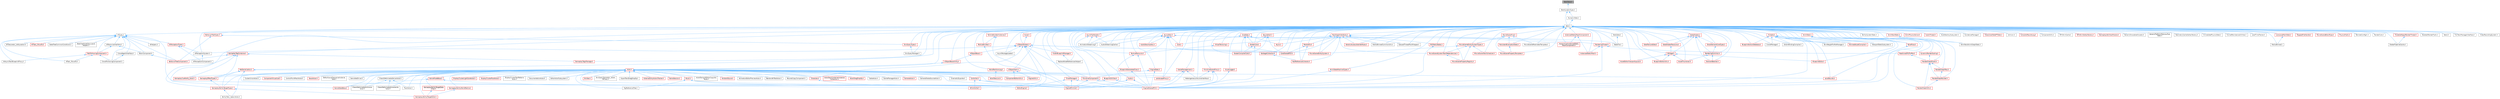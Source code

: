 digraph "StatsTrace.h"
{
 // INTERACTIVE_SVG=YES
 // LATEX_PDF_SIZE
  bgcolor="transparent";
  edge [fontname=Helvetica,fontsize=10,labelfontname=Helvetica,labelfontsize=10];
  node [fontname=Helvetica,fontsize=10,shape=box,height=0.2,width=0.4];
  Node1 [id="Node000001",label="StatsTrace.h",height=0.2,width=0.4,color="gray40", fillcolor="grey60", style="filled", fontcolor="black",tooltip=" "];
  Node1 -> Node2 [id="edge1_Node000001_Node000002",dir="back",color="steelblue1",style="solid",tooltip=" "];
  Node2 [id="Node000002",label="StatsSystemTypes.h",height=0.2,width=0.4,color="grey40", fillcolor="white", style="filled",URL="$d1/d5a/StatsSystemTypes_8h.html",tooltip=" "];
  Node2 -> Node3 [id="edge2_Node000002_Node000003",dir="back",color="steelblue1",style="solid",tooltip=" "];
  Node3 [id="Node000003",label="DynamicStats.h",height=0.2,width=0.4,color="grey40", fillcolor="white", style="filled",URL="$dc/d24/DynamicStats_8h.html",tooltip=" "];
  Node3 -> Node4 [id="edge3_Node000003_Node000004",dir="back",color="steelblue1",style="solid",tooltip=" "];
  Node4 [id="Node000004",label="Stats.h",height=0.2,width=0.4,color="grey40", fillcolor="white", style="filled",URL="$dc/d09/Stats_8h.html",tooltip=" "];
  Node4 -> Node5 [id="edge4_Node000004_Node000005",dir="back",color="steelblue1",style="solid",tooltip=" "];
  Node5 [id="Node000005",label="AIPerceptionSystem.h",height=0.2,width=0.4,color="grey40", fillcolor="white", style="filled",URL="$d0/d08/AIPerceptionSystem_8h.html",tooltip=" "];
  Node5 -> Node6 [id="edge5_Node000005_Node000006",dir="back",color="steelblue1",style="solid",tooltip=" "];
  Node6 [id="Node000006",label="AIPerceptionComponent.h",height=0.2,width=0.4,color="grey40", fillcolor="white", style="filled",URL="$d6/d0a/AIPerceptionComponent_8h.html",tooltip=" "];
  Node4 -> Node7 [id="edge6_Node000004_Node000007",dir="back",color="steelblue1",style="solid",tooltip=" "];
  Node7 [id="Node000007",label="AITypes.h",height=0.2,width=0.4,color="grey40", fillcolor="white", style="filled",URL="$dd/d64/AITypes_8h.html",tooltip=" "];
  Node7 -> Node8 [id="edge7_Node000007_Node000008",dir="back",color="steelblue1",style="solid",tooltip=" "];
  Node8 [id="Node000008",label="AIAsyncTaskBlueprintProxy.h",height=0.2,width=0.4,color="grey40", fillcolor="white", style="filled",URL="$db/d07/AIAsyncTaskBlueprintProxy_8h.html",tooltip=" "];
  Node7 -> Node9 [id="edge8_Node000007_Node000009",dir="back",color="steelblue1",style="solid",tooltip=" "];
  Node9 [id="Node000009",label="AIController.h",height=0.2,width=0.4,color="red", fillcolor="#FFF0F0", style="filled",URL="$d7/dd8/AIController_8h.html",tooltip=" "];
  Node7 -> Node12 [id="edge9_Node000007_Node000012",dir="back",color="steelblue1",style="solid",tooltip=" "];
  Node12 [id="Node000012",label="AIHelpers.h",height=0.2,width=0.4,color="grey40", fillcolor="white", style="filled",URL="$d1/d0d/AIHelpers_8h.html",tooltip=" "];
  Node7 -> Node13 [id="edge10_Node000007_Node000013",dir="back",color="steelblue1",style="solid",tooltip=" "];
  Node13 [id="Node000013",label="AIPerceptionTypes.h",height=0.2,width=0.4,color="red", fillcolor="#FFF0F0", style="filled",URL="$de/d00/AIPerceptionTypes_8h.html",tooltip=" "];
  Node13 -> Node6 [id="edge11_Node000013_Node000006",dir="back",color="steelblue1",style="solid",tooltip=" "];
  Node13 -> Node5 [id="edge12_Node000013_Node000005",dir="back",color="steelblue1",style="solid",tooltip=" "];
  Node7 -> Node36 [id="edge13_Node000007_Node000036",dir="back",color="steelblue1",style="solid",tooltip=" "];
  Node36 [id="Node000036",label="AIResourceInterface.h",height=0.2,width=0.4,color="grey40", fillcolor="white", style="filled",URL="$dd/d0d/AIResourceInterface_8h.html",tooltip=" "];
  Node36 -> Node37 [id="edge14_Node000036_Node000037",dir="back",color="steelblue1",style="solid",tooltip=" "];
  Node37 [id="Node000037",label="BrainComponent.h",height=0.2,width=0.4,color="grey40", fillcolor="white", style="filled",URL="$d6/dc0/BrainComponent_8h.html",tooltip=" "];
  Node37 -> Node38 [id="edge15_Node000037_Node000038",dir="back",color="steelblue1",style="solid",tooltip=" "];
  Node38 [id="Node000038",label="BehaviorTreeComponent.h",height=0.2,width=0.4,color="red", fillcolor="#FFF0F0", style="filled",URL="$dc/d7b/BehaviorTreeComponent_8h.html",tooltip=" "];
  Node36 -> Node90 [id="edge16_Node000036_Node000090",dir="back",color="steelblue1",style="solid",tooltip=" "];
  Node90 [id="Node000090",label="PathFollowingComponent.h",height=0.2,width=0.4,color="red", fillcolor="#FFF0F0", style="filled",URL="$d5/d0b/PathFollowingComponent_8h.html",tooltip=" "];
  Node90 -> Node8 [id="edge17_Node000090_Node000008",dir="back",color="steelblue1",style="solid",tooltip=" "];
  Node90 -> Node91 [id="edge18_Node000090_Node000091",dir="back",color="steelblue1",style="solid",tooltip=" "];
  Node91 [id="Node000091",label="AITask_MoveTo.h",height=0.2,width=0.4,color="grey40", fillcolor="white", style="filled",URL="$d4/dc4/AITask__MoveTo_8h.html",tooltip=" "];
  Node90 -> Node92 [id="edge19_Node000090_Node000092",dir="back",color="steelblue1",style="solid",tooltip=" "];
  Node92 [id="Node000092",label="CrowdFollowingComponent.h",height=0.2,width=0.4,color="grey40", fillcolor="white", style="filled",URL="$db/d23/CrowdFollowingComponent_8h.html",tooltip=" "];
  Node7 -> Node91 [id="edge20_Node000007_Node000091",dir="back",color="steelblue1",style="solid",tooltip=" "];
  Node7 -> Node45 [id="edge21_Node000007_Node000045",dir="back",color="steelblue1",style="solid",tooltip=" "];
  Node45 [id="Node000045",label="BTDecorator_IsAtLocation.h",height=0.2,width=0.4,color="grey40", fillcolor="white", style="filled",URL="$dd/d6b/BTDecorator__IsAtLocation_8h.html",tooltip=" "];
  Node7 -> Node75 [id="edge22_Node000007_Node000075",dir="back",color="steelblue1",style="solid",tooltip=" "];
  Node75 [id="Node000075",label="BTTask_MoveTo.h",height=0.2,width=0.4,color="red", fillcolor="#FFF0F0", style="filled",URL="$d7/d8b/BTTask__MoveTo_8h.html",tooltip=" "];
  Node7 -> Node38 [id="edge23_Node000007_Node000038",dir="back",color="steelblue1",style="solid",tooltip=" "];
  Node7 -> Node37 [id="edge24_Node000007_Node000037",dir="back",color="steelblue1",style="solid",tooltip=" "];
  Node7 -> Node94 [id="edge25_Node000007_Node000094",dir="back",color="steelblue1",style="solid",tooltip=" "];
  Node94 [id="Node000094",label="CrowdAgentInterface.h",height=0.2,width=0.4,color="grey40", fillcolor="white", style="filled",URL="$df/dfa/CrowdAgentInterface_8h.html",tooltip=" "];
  Node94 -> Node92 [id="edge26_Node000094_Node000092",dir="back",color="steelblue1",style="solid",tooltip=" "];
  Node7 -> Node92 [id="edge27_Node000007_Node000092",dir="back",color="steelblue1",style="solid",tooltip=" "];
  Node7 -> Node90 [id="edge28_Node000007_Node000090",dir="back",color="steelblue1",style="solid",tooltip=" "];
  Node7 -> Node95 [id="edge29_Node000007_Node000095",dir="back",color="steelblue1",style="solid",tooltip=" "];
  Node95 [id="Node000095",label="StateTreeCommonConditions.h",height=0.2,width=0.4,color="grey40", fillcolor="white", style="filled",URL="$d8/dec/StateTreeCommonConditions_8h.html",tooltip=" "];
  Node7 -> Node96 [id="edge30_Node000007_Node000096",dir="back",color="steelblue1",style="solid",tooltip=" "];
  Node96 [id="Node000096",label="StateTreeNodeDescription\lHelpers.h",height=0.2,width=0.4,color="grey40", fillcolor="white", style="filled",URL="$d9/d1a/StateTreeNodeDescriptionHelpers_8h.html",tooltip=" "];
  Node4 -> Node97 [id="edge31_Node000004_Node000097",dir="back",color="steelblue1",style="solid",tooltip=" "];
  Node97 [id="Node000097",label="AbilitySystemStats.h",height=0.2,width=0.4,color="grey40", fillcolor="white", style="filled",URL="$d2/d42/AbilitySystemStats_8h.html",tooltip=" "];
  Node4 -> Node98 [id="edge32_Node000004_Node000098",dir="back",color="steelblue1",style="solid",tooltip=" "];
  Node98 [id="Node000098",label="Actor.h",height=0.2,width=0.4,color="red", fillcolor="#FFF0F0", style="filled",URL="$d0/d43/Actor_8h.html",tooltip=" "];
  Node98 -> Node99 [id="edge33_Node000098_Node000099",dir="back",color="steelblue1",style="solid",tooltip=" "];
  Node99 [id="Node000099",label="AbilityTask_SpawnActor.h",height=0.2,width=0.4,color="grey40", fillcolor="white", style="filled",URL="$dc/d97/AbilityTask__SpawnActor_8h.html",tooltip=" "];
  Node98 -> Node100 [id="edge34_Node000098_Node000100",dir="back",color="steelblue1",style="solid",tooltip=" "];
  Node100 [id="Node000100",label="ActorDescContainerInstance\lCollection.h",height=0.2,width=0.4,color="red", fillcolor="#FFF0F0", style="filled",URL="$df/d80/ActorDescContainerInstanceCollection_8h.html",tooltip=" "];
  Node98 -> Node121 [id="edge35_Node000098_Node000121",dir="back",color="steelblue1",style="solid",tooltip=" "];
  Node121 [id="Node000121",label="ActorDescList.h",height=0.2,width=0.4,color="red", fillcolor="#FFF0F0", style="filled",URL="$d7/da2/ActorDescList_8h.html",tooltip=" "];
  Node98 -> Node131 [id="edge36_Node000098_Node000131",dir="back",color="steelblue1",style="solid",tooltip=" "];
  Node131 [id="Node000131",label="ActorDragDropOp.h",height=0.2,width=0.4,color="red", fillcolor="#FFF0F0", style="filled",URL="$dd/d1a/ActorDragDropOp_8h.html",tooltip=" "];
  Node98 -> Node133 [id="edge37_Node000098_Node000133",dir="back",color="steelblue1",style="solid",tooltip=" "];
  Node133 [id="Node000133",label="ActorElementEditorCopyAnd\lPaste.h",height=0.2,width=0.4,color="grey40", fillcolor="white", style="filled",URL="$d8/dc2/ActorElementEditorCopyAndPaste_8h.html",tooltip=" "];
  Node98 -> Node134 [id="edge38_Node000098_Node000134",dir="back",color="steelblue1",style="solid",tooltip=" "];
  Node134 [id="Node000134",label="AmbientSound.h",height=0.2,width=0.4,color="red", fillcolor="#FFF0F0", style="filled",URL="$dd/d28/AmbientSound_8h.html",tooltip=" "];
  Node98 -> Node136 [id="edge39_Node000098_Node000136",dir="back",color="steelblue1",style="solid",tooltip=" "];
  Node136 [id="Node000136",label="AnimationEditorPreviewActor.h",height=0.2,width=0.4,color="grey40", fillcolor="white", style="filled",URL="$dc/d52/AnimationEditorPreviewActor_8h.html",tooltip=" "];
  Node98 -> Node137 [id="edge40_Node000098_Node000137",dir="back",color="steelblue1",style="solid",tooltip=" "];
  Node137 [id="Node000137",label="BandwidthTestActor.h",height=0.2,width=0.4,color="grey40", fillcolor="white", style="filled",URL="$d9/ddf/BandwidthTestActor_8h.html",tooltip=" "];
  Node98 -> Node138 [id="edge41_Node000098_Node000138",dir="back",color="steelblue1",style="solid",tooltip=" "];
  Node138 [id="Node000138",label="BoundsCopyComponent.h",height=0.2,width=0.4,color="grey40", fillcolor="white", style="filled",URL="$d2/d10/BoundsCopyComponent_8h.html",tooltip=" "];
  Node98 -> Node139 [id="edge42_Node000098_Node000139",dir="back",color="steelblue1",style="solid",tooltip=" "];
  Node139 [id="Node000139",label="Brush.h",height=0.2,width=0.4,color="red", fillcolor="#FFF0F0", style="filled",URL="$dc/d90/Brush_8h.html",tooltip=" "];
  Node139 -> Node141 [id="edge43_Node000139_Node000141",dir="back",color="steelblue1",style="solid",tooltip=" "];
  Node141 [id="Node000141",label="DlgReferenceTree.h",height=0.2,width=0.4,color="grey40", fillcolor="white", style="filled",URL="$db/dd3/DlgReferenceTree_8h.html",tooltip=" "];
  Node139 -> Node142 [id="edge44_Node000139_Node000142",dir="back",color="steelblue1",style="solid",tooltip=" "];
  Node142 [id="Node000142",label="EditorEngine.h",height=0.2,width=0.4,color="red", fillcolor="#FFF0F0", style="filled",URL="$da/d0c/EditorEngine_8h.html",tooltip=" "];
  Node139 -> Node363 [id="edge45_Node000139_Node000363",dir="back",color="steelblue1",style="solid",tooltip=" "];
  Node363 [id="Node000363",label="EngineSharedPCH.h",height=0.2,width=0.4,color="red", fillcolor="#FFF0F0", style="filled",URL="$dc/dbb/EngineSharedPCH_8h.html",tooltip=" "];
  Node98 -> Node448 [id="edge46_Node000098_Node000448",dir="back",color="steelblue1",style="solid",tooltip=" "];
  Node448 [id="Node000448",label="CableActor.h",height=0.2,width=0.4,color="grey40", fillcolor="white", style="filled",URL="$dd/d5e/CableActor_8h.html",tooltip=" "];
  Node98 -> Node449 [id="edge47_Node000098_Node000449",dir="back",color="steelblue1",style="solid",tooltip=" "];
  Node449 [id="Node000449",label="CacheManagerActor.h",height=0.2,width=0.4,color="grey40", fillcolor="white", style="filled",URL="$d6/d22/CacheManagerActor_8h.html",tooltip=" "];
  Node98 -> Node450 [id="edge48_Node000098_Node000450",dir="back",color="steelblue1",style="solid",tooltip=" "];
  Node450 [id="Node000450",label="CameraActor.h",height=0.2,width=0.4,color="red", fillcolor="#FFF0F0", style="filled",URL="$d4/df4/CameraActor_8h.html",tooltip=" "];
  Node98 -> Node451 [id="edge49_Node000098_Node000451",dir="back",color="steelblue1",style="solid",tooltip=" "];
  Node451 [id="Node000451",label="CameraShakeSourceActor.h",height=0.2,width=0.4,color="grey40", fillcolor="white", style="filled",URL="$d5/d92/CameraShakeSourceActor_8h.html",tooltip=" "];
  Node98 -> Node452 [id="edge50_Node000098_Node000452",dir="back",color="steelblue1",style="solid",tooltip=" "];
  Node452 [id="Node000452",label="ChaosDeformableCollisions\lActor.h",height=0.2,width=0.4,color="grey40", fillcolor="white", style="filled",URL="$d2/dce/ChaosDeformableCollisionsActor_8h.html",tooltip=" "];
  Node98 -> Node453 [id="edge51_Node000098_Node000453",dir="back",color="steelblue1",style="solid",tooltip=" "];
  Node453 [id="Node000453",label="ChaosDeformableConstraints\lActor.h",height=0.2,width=0.4,color="grey40", fillcolor="white", style="filled",URL="$d0/dd2/ChaosDeformableConstraintsActor_8h.html",tooltip=" "];
  Node98 -> Node454 [id="edge52_Node000098_Node000454",dir="back",color="steelblue1",style="solid",tooltip=" "];
  Node454 [id="Node000454",label="ChaosDeformableSolverActor.h",height=0.2,width=0.4,color="grey40", fillcolor="white", style="filled",URL="$d2/de9/ChaosDeformableSolverActor_8h.html",tooltip=" "];
  Node454 -> Node452 [id="edge53_Node000454_Node000452",dir="back",color="steelblue1",style="solid",tooltip=" "];
  Node454 -> Node453 [id="edge54_Node000454_Node000453",dir="back",color="steelblue1",style="solid",tooltip=" "];
  Node454 -> Node455 [id="edge55_Node000454_Node000455",dir="back",color="steelblue1",style="solid",tooltip=" "];
  Node455 [id="Node000455",label="FleshActor.h",height=0.2,width=0.4,color="grey40", fillcolor="white", style="filled",URL="$d1/d7e/FleshActor_8h.html",tooltip=" "];
  Node98 -> Node456 [id="edge56_Node000098_Node000456",dir="back",color="steelblue1",style="solid",tooltip=" "];
  Node456 [id="Node000456",label="Character.h",height=0.2,width=0.4,color="red", fillcolor="#FFF0F0", style="filled",URL="$db/dc7/Character_8h.html",tooltip=" "];
  Node456 -> Node459 [id="edge57_Node000456_Node000459",dir="back",color="steelblue1",style="solid",tooltip=" "];
  Node459 [id="Node000459",label="EngineMinimal.h",height=0.2,width=0.4,color="red", fillcolor="#FFF0F0", style="filled",URL="$d0/d2c/EngineMinimal_8h.html",tooltip=" "];
  Node98 -> Node460 [id="edge58_Node000098_Node000460",dir="back",color="steelblue1",style="solid",tooltip=" "];
  Node460 [id="Node000460",label="CinematicExporter.h",height=0.2,width=0.4,color="grey40", fillcolor="white", style="filled",URL="$d8/d3d/CinematicExporter_8h.html",tooltip=" "];
  Node98 -> Node461 [id="edge59_Node000098_Node000461",dir="back",color="steelblue1",style="solid",tooltip=" "];
  Node461 [id="Node000461",label="ClusterUnionActor.h",height=0.2,width=0.4,color="grey40", fillcolor="white", style="filled",URL="$d5/d54/ClusterUnionActor_8h.html",tooltip=" "];
  Node98 -> Node462 [id="edge60_Node000098_Node000462",dir="back",color="steelblue1",style="solid",tooltip=" "];
  Node462 [id="Node000462",label="ComponentEditorUtils.h",height=0.2,width=0.4,color="red", fillcolor="#FFF0F0", style="filled",URL="$d0/d4b/ComponentEditorUtils_8h.html",tooltip=" "];
  Node98 -> Node464 [id="edge61_Node000098_Node000464",dir="back",color="steelblue1",style="solid",tooltip=" "];
  Node464 [id="Node000464",label="ComponentVisualizer.h",height=0.2,width=0.4,color="red", fillcolor="#FFF0F0", style="filled",URL="$d3/d9b/ComponentVisualizer_8h.html",tooltip=" "];
  Node98 -> Node466 [id="edge62_Node000098_Node000466",dir="back",color="steelblue1",style="solid",tooltip=" "];
  Node466 [id="Node000466",label="ControlPointMeshActor.h",height=0.2,width=0.4,color="grey40", fillcolor="white", style="filled",URL="$d8/db7/ControlPointMeshActor_8h.html",tooltip=" "];
  Node98 -> Node467 [id="edge63_Node000098_Node000467",dir="back",color="steelblue1",style="solid",tooltip=" "];
  Node467 [id="Node000467",label="Controller.h",height=0.2,width=0.4,color="red", fillcolor="#FFF0F0", style="filled",URL="$de/d4a/Controller_8h.html",tooltip=" "];
  Node467 -> Node9 [id="edge64_Node000467_Node000009",dir="back",color="steelblue1",style="solid",tooltip=" "];
  Node467 -> Node459 [id="edge65_Node000467_Node000459",dir="back",color="steelblue1",style="solid",tooltip=" "];
  Node467 -> Node363 [id="edge66_Node000467_Node000363",dir="back",color="steelblue1",style="solid",tooltip=" "];
  Node98 -> Node860 [id="edge67_Node000098_Node000860",dir="back",color="steelblue1",style="solid",tooltip=" "];
  Node860 [id="Node000860",label="DecalActor.h",height=0.2,width=0.4,color="red", fillcolor="#FFF0F0", style="filled",URL="$d2/d2d/DecalActor_8h.html",tooltip=" "];
  Node98 -> Node861 [id="edge68_Node000098_Node000861",dir="back",color="steelblue1",style="solid",tooltip=" "];
  Node861 [id="Node000861",label="DefaultLevelSequenceInstance\lData.h",height=0.2,width=0.4,color="grey40", fillcolor="white", style="filled",URL="$d0/d8b/DefaultLevelSequenceInstanceData_8h.html",tooltip=" "];
  Node98 -> Node852 [id="edge69_Node000098_Node000852",dir="back",color="steelblue1",style="solid",tooltip=" "];
  Node852 [id="Node000852",label="DemoNetDriver.h",height=0.2,width=0.4,color="grey40", fillcolor="white", style="filled",URL="$df/df9/DemoNetDriver_8h.html",tooltip=" "];
  Node98 -> Node862 [id="edge70_Node000098_Node000862",dir="back",color="steelblue1",style="solid",tooltip=" "];
  Node862 [id="Node000862",label="DisplayClusterLightCardActor.h",height=0.2,width=0.4,color="red", fillcolor="#FFF0F0", style="filled",URL="$d5/dc7/DisplayClusterLightCardActor_8h.html",tooltip=" "];
  Node98 -> Node243 [id="edge71_Node000098_Node000243",dir="back",color="steelblue1",style="solid",tooltip=" "];
  Node243 [id="Node000243",label="DisplayClusterRootActor.h",height=0.2,width=0.4,color="red", fillcolor="#FFF0F0", style="filled",URL="$d0/d41/DisplayClusterRootActor_8h.html",tooltip=" "];
  Node98 -> Node864 [id="edge72_Node000098_Node000864",dir="back",color="steelblue1",style="solid",tooltip=" "];
  Node864 [id="Node000864",label="DisplayClusterTestPatterns\lActor.h",height=0.2,width=0.4,color="grey40", fillcolor="white", style="filled",URL="$d0/dac/DisplayClusterTestPatternsActor_8h.html",tooltip=" "];
  Node98 -> Node141 [id="edge73_Node000098_Node000141",dir="back",color="steelblue1",style="solid",tooltip=" "];
  Node98 -> Node865 [id="edge74_Node000098_Node000865",dir="back",color="steelblue1",style="solid",tooltip=" "];
  Node865 [id="Node000865",label="DocumentationActor.h",height=0.2,width=0.4,color="grey40", fillcolor="white", style="filled",URL="$d0/dc6/DocumentationActor_8h.html",tooltip=" "];
  Node98 -> Node866 [id="edge75_Node000098_Node000866",dir="back",color="steelblue1",style="solid",tooltip=" "];
  Node866 [id="Node000866",label="EditorActorSubsystem.h",height=0.2,width=0.4,color="grey40", fillcolor="white", style="filled",URL="$d8/db1/EditorActorSubsystem_8h.html",tooltip=" "];
  Node98 -> Node142 [id="edge76_Node000098_Node000142",dir="back",color="steelblue1",style="solid",tooltip=" "];
  Node98 -> Node867 [id="edge77_Node000098_Node000867",dir="back",color="steelblue1",style="solid",tooltip=" "];
  Node867 [id="Node000867",label="Emitter.h",height=0.2,width=0.4,color="red", fillcolor="#FFF0F0", style="filled",URL="$da/d24/Emitter_8h.html",tooltip=" "];
  Node98 -> Node459 [id="edge78_Node000098_Node000459",dir="back",color="steelblue1",style="solid",tooltip=" "];
  Node98 -> Node363 [id="edge79_Node000098_Node000363",dir="back",color="steelblue1",style="solid",tooltip=" "];
  Node98 -> Node379 [id="edge80_Node000098_Node000379",dir="back",color="steelblue1",style="solid",tooltip=" "];
  Node379 [id="Node000379",label="EngineUtils.h",height=0.2,width=0.4,color="red", fillcolor="#FFF0F0", style="filled",URL="$d4/d61/EngineUtils_8h.html",tooltip=" "];
  Node98 -> Node869 [id="edge81_Node000098_Node000869",dir="back",color="steelblue1",style="solid",tooltip=" "];
  Node869 [id="Node000869",label="EnvQueryGenerator_Actors\lOfClass.h",height=0.2,width=0.4,color="grey40", fillcolor="white", style="filled",URL="$d7/d2e/EnvQueryGenerator__ActorsOfClass_8h.html",tooltip=" "];
  Node98 -> Node279 [id="edge82_Node000098_Node000279",dir="back",color="steelblue1",style="solid",tooltip=" "];
  Node279 [id="Node000279",label="ExportTextDragDropOp.h",height=0.2,width=0.4,color="grey40", fillcolor="white", style="filled",URL="$de/d5c/ExportTextDragDropOp_8h.html",tooltip=" "];
  Node98 -> Node280 [id="edge83_Node000098_Node000280",dir="back",color="steelblue1",style="solid",tooltip=" "];
  Node280 [id="Node000280",label="ExternalDirtyActorsTracker.h",height=0.2,width=0.4,color="red", fillcolor="#FFF0F0", style="filled",URL="$db/d89/ExternalDirtyActorsTracker_8h.html",tooltip=" "];
  Node98 -> Node455 [id="edge84_Node000098_Node000455",dir="back",color="steelblue1",style="solid",tooltip=" "];
  Node98 -> Node853 [id="edge85_Node000098_Node000853",dir="back",color="steelblue1",style="solid",tooltip=" "];
  Node853 [id="Node000853",label="GameModeBase.h",height=0.2,width=0.4,color="red", fillcolor="#FFF0F0", style="filled",URL="$d2/d5b/GameModeBase_8h.html",tooltip=" "];
  Node853 -> Node459 [id="edge86_Node000853_Node000459",dir="back",color="steelblue1",style="solid",tooltip=" "];
  Node853 -> Node856 [id="edge87_Node000853_Node000856",dir="back",color="steelblue1",style="solid",tooltip=" "];
  Node856 [id="Node000856",label="GameStateBase.h",height=0.2,width=0.4,color="red", fillcolor="#FFF0F0", style="filled",URL="$dd/db9/GameStateBase_8h.html",tooltip=" "];
  Node98 -> Node870 [id="edge88_Node000098_Node000870",dir="back",color="steelblue1",style="solid",tooltip=" "];
  Node870 [id="Node000870",label="GameSession.h",height=0.2,width=0.4,color="red", fillcolor="#FFF0F0", style="filled",URL="$d1/d7f/GameSession_8h.html",tooltip=" "];
  Node98 -> Node856 [id="edge89_Node000098_Node000856",dir="back",color="steelblue1",style="solid",tooltip=" "];
  Node98 -> Node871 [id="edge90_Node000098_Node000871",dir="back",color="steelblue1",style="solid",tooltip=" "];
  Node871 [id="Node000871",label="GameplayAbilityTargetActor.h",height=0.2,width=0.4,color="red", fillcolor="#FFF0F0", style="filled",URL="$d7/d35/GameplayAbilityTargetActor_8h.html",tooltip=" "];
  Node98 -> Node879 [id="edge91_Node000098_Node000879",dir="back",color="steelblue1",style="solid",tooltip=" "];
  Node879 [id="Node000879",label="GameplayAbilityTargetData\lFilter.h",height=0.2,width=0.4,color="red", fillcolor="#FFF0F0", style="filled",URL="$d5/d2f/GameplayAbilityTargetDataFilter_8h.html",tooltip=" "];
  Node879 -> Node871 [id="edge92_Node000879_Node000871",dir="back",color="steelblue1",style="solid",tooltip=" "];
  Node98 -> Node885 [id="edge93_Node000098_Node000885",dir="back",color="steelblue1",style="solid",tooltip=" "];
  Node885 [id="Node000885",label="GameplayAbilityTargetTypes.h",height=0.2,width=0.4,color="red", fillcolor="#FFF0F0", style="filled",URL="$d8/dd1/GameplayAbilityTargetTypes_8h.html",tooltip=" "];
  Node885 -> Node99 [id="edge94_Node000885_Node000099",dir="back",color="steelblue1",style="solid",tooltip=" "];
  Node885 -> Node871 [id="edge95_Node000885_Node000871",dir="back",color="steelblue1",style="solid",tooltip=" "];
  Node98 -> Node933 [id="edge96_Node000098_Node000933",dir="back",color="steelblue1",style="solid",tooltip=" "];
  Node933 [id="Node000933",label="GameplayAbilityWorldReticle.h",height=0.2,width=0.4,color="red", fillcolor="#FFF0F0", style="filled",URL="$db/dd7/GameplayAbilityWorldReticle_8h.html",tooltip=" "];
  Node933 -> Node871 [id="edge97_Node000933_Node000871",dir="back",color="steelblue1",style="solid",tooltip=" "];
  Node98 -> Node935 [id="edge98_Node000098_Node000935",dir="back",color="steelblue1",style="solid",tooltip=" "];
  Node935 [id="Node000935",label="GameplayCueNotify_Actor.h",height=0.2,width=0.4,color="red", fillcolor="#FFF0F0", style="filled",URL="$df/d91/GameplayCueNotify__Actor_8h.html",tooltip=" "];
  Node98 -> Node938 [id="edge99_Node000098_Node000938",dir="back",color="steelblue1",style="solid",tooltip=" "];
  Node938 [id="Node000938",label="GameplayEffectTypes.h",height=0.2,width=0.4,color="red", fillcolor="#FFF0F0", style="filled",URL="$d7/d59/GameplayEffectTypes_8h.html",tooltip=" "];
  Node938 -> Node885 [id="edge100_Node000938_Node000885",dir="back",color="steelblue1",style="solid",tooltip=" "];
  Node98 -> Node1045 [id="edge101_Node000098_Node001045",dir="back",color="steelblue1",style="solid",tooltip=" "];
  Node1045 [id="Node001045",label="HeterogeneousVolumeInterface.h",height=0.2,width=0.4,color="grey40", fillcolor="white", style="filled",URL="$d3/de3/HeterogeneousVolumeInterface_8h.html",tooltip=" "];
  Node98 -> Node535 [id="edge102_Node000098_Node000535",dir="back",color="steelblue1",style="solid",tooltip=" "];
  Node535 [id="Node000535",label="LandscapeProxy.h",height=0.2,width=0.4,color="red", fillcolor="#FFF0F0", style="filled",URL="$db/dae/LandscapeProxy_8h.html",tooltip=" "];
  Node98 -> Node1081 [id="edge103_Node000098_Node001081",dir="back",color="steelblue1",style="solid",tooltip=" "];
  Node1081 [id="Node001081",label="LevelBounds.h",height=0.2,width=0.4,color="red", fillcolor="#FFF0F0", style="filled",URL="$d8/d37/LevelBounds_8h.html",tooltip=" "];
  Node98 -> Node546 [id="edge104_Node000098_Node000546",dir="back",color="steelblue1",style="solid",tooltip=" "];
  Node546 [id="Node000546",label="PrimitiveComponent.h",height=0.2,width=0.4,color="red", fillcolor="#FFF0F0", style="filled",URL="$df/d9f/PrimitiveComponent_8h.html",tooltip=" "];
  Node546 -> Node459 [id="edge105_Node000546_Node000459",dir="back",color="steelblue1",style="solid",tooltip=" "];
  Node546 -> Node363 [id="edge106_Node000546_Node000363",dir="back",color="steelblue1",style="solid",tooltip=" "];
  Node4 -> Node1682 [id="edge107_Node000004_Node001682",dir="back",color="steelblue1",style="solid",tooltip=" "];
  Node1682 [id="Node001682",label="AnimNextAnimGraphStats.h",height=0.2,width=0.4,color="grey40", fillcolor="white", style="filled",URL="$d0/d72/AnimNextAnimGraphStats_8h.html",tooltip=" "];
  Node4 -> Node1683 [id="edge108_Node000004_Node001683",dir="back",color="steelblue1",style="solid",tooltip=" "];
  Node1683 [id="Node001683",label="AnimNextStats.h",height=0.2,width=0.4,color="red", fillcolor="#FFF0F0", style="filled",URL="$d6/de8/AnimNextStats_8h.html",tooltip=" "];
  Node1683 -> Node1682 [id="edge109_Node001683_Node001682",dir="back",color="steelblue1",style="solid",tooltip=" "];
  Node4 -> Node1688 [id="edge110_Node000004_Node001688",dir="back",color="steelblue1",style="solid",tooltip=" "];
  Node1688 [id="Node001688",label="AnimPhysicsSolver.h",height=0.2,width=0.4,color="red", fillcolor="#FFF0F0", style="filled",URL="$d3/d8b/AnimPhysicsSolver_8h.html",tooltip=" "];
  Node4 -> Node1505 [id="edge111_Node000004_Node001505",dir="back",color="steelblue1",style="solid",tooltip=" "];
  Node1505 [id="Node001505",label="AnimStateMachineTypes.h",height=0.2,width=0.4,color="red", fillcolor="#FFF0F0", style="filled",URL="$d2/dc8/AnimStateMachineTypes_8h.html",tooltip=" "];
  Node1505 -> Node363 [id="edge112_Node001505_Node000363",dir="back",color="steelblue1",style="solid",tooltip=" "];
  Node4 -> Node1689 [id="edge113_Node000004_Node001689",dir="back",color="steelblue1",style="solid",tooltip=" "];
  Node1689 [id="Node001689",label="AnimStats.h",height=0.2,width=0.4,color="red", fillcolor="#FFF0F0", style="filled",URL="$d4/d2b/AnimStats_8h.html",tooltip=" "];
  Node1689 -> Node1693 [id="edge114_Node001689_Node001693",dir="back",color="steelblue1",style="solid",tooltip=" "];
  Node1693 [id="Node001693",label="BonePose.h",height=0.2,width=0.4,color="red", fillcolor="#FFF0F0", style="filled",URL="$dd/d83/BonePose_8h.html",tooltip=" "];
  Node1693 -> Node363 [id="edge115_Node001693_Node000363",dir="back",color="steelblue1",style="solid",tooltip=" "];
  Node1689 -> Node363 [id="edge116_Node001689_Node000363",dir="back",color="steelblue1",style="solid",tooltip=" "];
  Node4 -> Node1713 [id="edge117_Node000004_Node001713",dir="back",color="steelblue1",style="solid",tooltip=" "];
  Node1713 [id="Node001713",label="AnimationStreaming.h",height=0.2,width=0.4,color="grey40", fillcolor="white", style="filled",URL="$d5/d44/AnimationStreaming_8h.html",tooltip=" "];
  Node4 -> Node268 [id="edge118_Node000004_Node000268",dir="back",color="steelblue1",style="solid",tooltip=" "];
  Node268 [id="Node000268",label="AssetEditorViewportLayout.h",height=0.2,width=0.4,color="red", fillcolor="#FFF0F0", style="filled",URL="$df/d46/AssetEditorViewportLayout_8h.html",tooltip=" "];
  Node4 -> Node1714 [id="edge119_Node000004_Node001714",dir="back",color="steelblue1",style="solid",tooltip=" "];
  Node1714 [id="Node001714",label="AssetThumbnail.h",height=0.2,width=0.4,color="red", fillcolor="#FFF0F0", style="filled",URL="$d7/d61/AssetThumbnail_8h.html",tooltip=" "];
  Node4 -> Node1722 [id="edge120_Node000004_Node001722",dir="back",color="steelblue1",style="solid",tooltip=" "];
  Node1722 [id="Node001722",label="Async.h",height=0.2,width=0.4,color="red", fillcolor="#FFF0F0", style="filled",URL="$d7/ddf/Async_8h.html",tooltip=" "];
  Node4 -> Node1830 [id="edge121_Node000004_Node001830",dir="back",color="steelblue1",style="solid",tooltip=" "];
  Node1830 [id="Node001830",label="AsyncFileHandle.h",height=0.2,width=0.4,color="red", fillcolor="#FFF0F0", style="filled",URL="$df/dc4/AsyncFileHandle_8h.html",tooltip=" "];
  Node1830 -> Node1713 [id="edge122_Node001830_Node001713",dir="back",color="steelblue1",style="solid",tooltip=" "];
  Node1830 -> Node1832 [id="edge123_Node001830_Node001832",dir="back",color="steelblue1",style="solid",tooltip=" "];
  Node1832 [id="Node001832",label="AudioStreamingCache.h",height=0.2,width=0.4,color="grey40", fillcolor="white", style="filled",URL="$d2/dc1/AudioStreamingCache_8h.html",tooltip=" "];
  Node1830 -> Node1982 [id="edge124_Node001830_Node001982",dir="back",color="steelblue1",style="solid",tooltip=" "];
  Node1982 [id="Node001982",label="TextureResource.h",height=0.2,width=0.4,color="red", fillcolor="#FFF0F0", style="filled",URL="$dd/df3/TextureResource_8h.html",tooltip=" "];
  Node1982 -> Node459 [id="edge125_Node001982_Node000459",dir="back",color="steelblue1",style="solid",tooltip=" "];
  Node1982 -> Node363 [id="edge126_Node001982_Node000363",dir="back",color="steelblue1",style="solid",tooltip=" "];
  Node4 -> Node1989 [id="edge127_Node000004_Node001989",dir="back",color="steelblue1",style="solid",tooltip=" "];
  Node1989 [id="Node001989",label="AsyncPackageLoader.h",height=0.2,width=0.4,color="grey40", fillcolor="white", style="filled",URL="$d6/de5/AsyncPackageLoader_8h.html",tooltip=" "];
  Node4 -> Node1990 [id="edge128_Node000004_Node001990",dir="back",color="steelblue1",style="solid",tooltip=" "];
  Node1990 [id="Node001990",label="AsyncWork.h",height=0.2,width=0.4,color="red", fillcolor="#FFF0F0", style="filled",URL="$da/d9a/AsyncWork_8h.html",tooltip=" "];
  Node1990 -> Node1713 [id="edge129_Node001990_Node001713",dir="back",color="steelblue1",style="solid",tooltip=" "];
  Node1990 -> Node1845 [id="edge130_Node001990_Node001845",dir="back",color="steelblue1",style="solid",tooltip=" "];
  Node1845 [id="Node001845",label="AudioDecompress.h",height=0.2,width=0.4,color="red", fillcolor="#FFF0F0", style="filled",URL="$d9/dfd/AudioDecompress_8h.html",tooltip=" "];
  Node1990 -> Node1832 [id="edge131_Node001990_Node001832",dir="back",color="steelblue1",style="solid",tooltip=" "];
  Node1990 -> Node1994 [id="edge132_Node001990_Node001994",dir="back",color="steelblue1",style="solid",tooltip=" "];
  Node1994 [id="Node001994",label="Core.h",height=0.2,width=0.4,color="red", fillcolor="#FFF0F0", style="filled",URL="$d6/dd7/Core_8h.html",tooltip=" "];
  Node1990 -> Node1995 [id="edge133_Node001990_Node001995",dir="back",color="steelblue1",style="solid",tooltip=" "];
  Node1995 [id="Node001995",label="CoreSharedPCH.h",height=0.2,width=0.4,color="red", fillcolor="#FFF0F0", style="filled",URL="$d8/de5/CoreSharedPCH_8h.html",tooltip=" "];
  Node1990 -> Node754 [id="edge134_Node001990_Node000754",dir="back",color="steelblue1",style="solid",tooltip=" "];
  Node754 [id="Node000754",label="HierarchicalInstancedStatic\lMeshComponent.h",height=0.2,width=0.4,color="red", fillcolor="#FFF0F0", style="filled",URL="$d3/ddb/HierarchicalInstancedStaticMeshComponent_8h.html",tooltip=" "];
  Node1990 -> Node535 [id="edge135_Node001990_Node000535",dir="back",color="steelblue1",style="solid",tooltip=" "];
  Node1990 -> Node2012 [id="edge136_Node001990_Node002012",dir="back",color="steelblue1",style="solid",tooltip=" "];
  Node2012 [id="Node002012",label="StatsFile.h",height=0.2,width=0.4,color="grey40", fillcolor="white", style="filled",URL="$d7/d3b/StatsFile_8h.html",tooltip=" "];
  Node1990 -> Node1982 [id="edge137_Node001990_Node001982",dir="back",color="steelblue1",style="solid",tooltip=" "];
  Node4 -> Node2013 [id="edge138_Node000004_Node002013",dir="back",color="steelblue1",style="solid",tooltip=" "];
  Node2013 [id="Node002013",label="Audio.h",height=0.2,width=0.4,color="red", fillcolor="#FFF0F0", style="filled",URL="$d8/daa/Audio_8h.html",tooltip=" "];
  Node2013 -> Node459 [id="edge139_Node002013_Node000459",dir="back",color="steelblue1",style="solid",tooltip=" "];
  Node2013 -> Node363 [id="edge140_Node002013_Node000363",dir="back",color="steelblue1",style="solid",tooltip=" "];
  Node4 -> Node1845 [id="edge141_Node000004_Node001845",dir="back",color="steelblue1",style="solid",tooltip=" "];
  Node4 -> Node1832 [id="edge142_Node000004_Node001832",dir="back",color="steelblue1",style="solid",tooltip=" "];
  Node4 -> Node2022 [id="edge143_Node000004_Node002022",dir="back",color="steelblue1",style="solid",tooltip=" "];
  Node2022 [id="Node002022",label="AudioThread.h",height=0.2,width=0.4,color="red", fillcolor="#FFF0F0", style="filled",URL="$de/de3/AudioThread_8h.html",tooltip=" "];
  Node4 -> Node2029 [id="edge144_Node000004_Node002029",dir="back",color="steelblue1",style="solid",tooltip=" "];
  Node2029 [id="Node002029",label="AutoDestroySubsystem.h",height=0.2,width=0.4,color="grey40", fillcolor="white", style="filled",URL="$df/d26/AutoDestroySubsystem_8h.html",tooltip=" "];
  Node4 -> Node2030 [id="edge145_Node000004_Node002030",dir="back",color="steelblue1",style="solid",tooltip=" "];
  Node2030 [id="Node002030",label="AvoidanceManager.h",height=0.2,width=0.4,color="grey40", fillcolor="white", style="filled",URL="$d8/de0/AvoidanceManager_8h.html",tooltip=" "];
  Node4 -> Node2031 [id="edge146_Node000004_Node002031",dir="back",color="steelblue1",style="solid",tooltip=" "];
  Node2031 [id="Node002031",label="BehaviorTreeTypes.h",height=0.2,width=0.4,color="red", fillcolor="#FFF0F0", style="filled",URL="$db/d7c/BehaviorTreeTypes_8h.html",tooltip=" "];
  Node2031 -> Node38 [id="edge147_Node002031_Node000038",dir="back",color="steelblue1",style="solid",tooltip=" "];
  Node2031 -> Node2048 [id="edge148_Node002031_Node002048",dir="back",color="steelblue1",style="solid",tooltip=" "];
  Node2048 [id="Node002048",label="EnvQueryTypes.h",height=0.2,width=0.4,color="red", fillcolor="#FFF0F0", style="filled",URL="$dc/d70/EnvQueryTypes_8h.html",tooltip=" "];
  Node2048 -> Node1400 [id="edge149_Node002048_Node001400",dir="back",color="steelblue1",style="solid",tooltip=" "];
  Node1400 [id="Node001400",label="EnvQueryManager.h",height=0.2,width=0.4,color="grey40", fillcolor="white", style="filled",URL="$d1/db4/EnvQueryManager_8h.html",tooltip=" "];
  Node4 -> Node2067 [id="edge150_Node000004_Node002067",dir="back",color="steelblue1",style="solid",tooltip=" "];
  Node2067 [id="Node002067",label="BlueprintActionDatabase.h",height=0.2,width=0.4,color="red", fillcolor="#FFF0F0", style="filled",URL="$d4/dae/BlueprintActionDatabase_8h.html",tooltip=" "];
  Node4 -> Node305 [id="edge151_Node000004_Node000305",dir="back",color="steelblue1",style="solid",tooltip=" "];
  Node305 [id="Node000305",label="BlueprintEditor.h",height=0.2,width=0.4,color="red", fillcolor="#FFF0F0", style="filled",URL="$df/d7d/BlueprintEditor_8h.html",tooltip=" "];
  Node4 -> Node2070 [id="edge152_Node000004_Node002070",dir="back",color="steelblue1",style="solid",tooltip=" "];
  Node2070 [id="Node002070",label="BlueprintEditorUtils.h",height=0.2,width=0.4,color="red", fillcolor="#FFF0F0", style="filled",URL="$d7/d3d/BlueprintEditorUtils_8h.html",tooltip=" "];
  Node4 -> Node2071 [id="edge153_Node000004_Node002071",dir="back",color="steelblue1",style="solid",tooltip=" "];
  Node2071 [id="Node002071",label="BlueprintGeneratedClass.h",height=0.2,width=0.4,color="red", fillcolor="#FFF0F0", style="filled",URL="$d6/d77/BlueprintGeneratedClass_8h.html",tooltip=" "];
  Node2071 -> Node363 [id="edge154_Node002071_Node000363",dir="back",color="steelblue1",style="solid",tooltip=" "];
  Node4 -> Node2075 [id="edge155_Node000004_Node002075",dir="back",color="steelblue1",style="solid",tooltip=" "];
  Node2075 [id="Node002075",label="BlueprintUtilities.h",height=0.2,width=0.4,color="red", fillcolor="#FFF0F0", style="filled",URL="$d6/de2/BlueprintUtilities_8h.html",tooltip=" "];
  Node2075 -> Node459 [id="edge156_Node002075_Node000459",dir="back",color="steelblue1",style="solid",tooltip=" "];
  Node2075 -> Node363 [id="edge157_Node002075_Node000363",dir="back",color="steelblue1",style="solid",tooltip=" "];
  Node4 -> Node1693 [id="edge158_Node000004_Node001693",dir="back",color="steelblue1",style="solid",tooltip=" "];
  Node4 -> Node2110 [id="edge159_Node000004_Node002110",dir="back",color="steelblue1",style="solid",tooltip=" "];
  Node2110 [id="Node002110",label="ChaosUserDataPTStats.h",height=0.2,width=0.4,color="red", fillcolor="#FFF0F0", style="filled",URL="$d1/d5b/ChaosUserDataPTStats_8h.html",tooltip=" "];
  Node4 -> Node2112 [id="edge160_Node000004_Node002112",dir="back",color="steelblue1",style="solid",tooltip=" "];
  Node2112 [id="Node002112",label="Collision.h",height=0.2,width=0.4,color="grey40", fillcolor="white", style="filled",URL="$d9/d7d/Collision_8h.html",tooltip=" "];
  Node4 -> Node2113 [id="edge161_Node000004_Node002113",dir="back",color="steelblue1",style="solid",tooltip=" "];
  Node2113 [id="Node002113",label="CompilerResultsLog.h",height=0.2,width=0.4,color="red", fillcolor="#FFF0F0", style="filled",URL="$dc/d68/CompilerResultsLog_8h.html",tooltip=" "];
  Node4 -> Node2257 [id="edge162_Node000004_Node002257",dir="back",color="steelblue1",style="solid",tooltip=" "];
  Node2257 [id="Node002257",label="ComponentUtils.h",height=0.2,width=0.4,color="grey40", fillcolor="white", style="filled",URL="$d2/d9f/ComponentUtils_8h.html",tooltip=" "];
  Node4 -> Node1994 [id="edge163_Node000004_Node001994",dir="back",color="steelblue1",style="solid",tooltip=" "];
  Node4 -> Node1995 [id="edge164_Node000004_Node001995",dir="back",color="steelblue1",style="solid",tooltip=" "];
  Node4 -> Node2258 [id="edge165_Node000004_Node002258",dir="back",color="steelblue1",style="solid",tooltip=" "];
  Node2258 [id="Node002258",label="CoreStats.h",height=0.2,width=0.4,color="red", fillcolor="#FFF0F0", style="filled",URL="$de/d2e/CoreStats_8h.html",tooltip=" "];
  Node2258 -> Node1722 [id="edge166_Node002258_Node001722",dir="back",color="steelblue1",style="solid",tooltip=" "];
  Node2258 -> Node1994 [id="edge167_Node002258_Node001994",dir="back",color="steelblue1",style="solid",tooltip=" "];
  Node2258 -> Node1995 [id="edge168_Node002258_Node001995",dir="back",color="steelblue1",style="solid",tooltip=" "];
  Node2258 -> Node2276 [id="edge169_Node002258_Node002276",dir="back",color="steelblue1",style="solid",tooltip=" "];
  Node2276 [id="Node002276",label="ShaderCompilerCore.h",height=0.2,width=0.4,color="red", fillcolor="#FFF0F0", style="filled",URL="$d0/d99/ShaderCompilerCore_8h.html",tooltip=" "];
  Node2258 -> Node2295 [id="edge170_Node002258_Node002295",dir="back",color="steelblue1",style="solid",tooltip=" "];
  Node2295 [id="Node002295",label="ShaderCore.h",height=0.2,width=0.4,color="red", fillcolor="#FFF0F0", style="filled",URL="$d2/dc9/ShaderCore_8h.html",tooltip=" "];
  Node2295 -> Node363 [id="edge171_Node002295_Node000363",dir="back",color="steelblue1",style="solid",tooltip=" "];
  Node2295 -> Node2276 [id="edge172_Node002295_Node002276",dir="back",color="steelblue1",style="solid",tooltip=" "];
  Node4 -> Node2260 [id="edge173_Node000004_Node002260",dir="back",color="steelblue1",style="solid",tooltip=" "];
  Node2260 [id="Node002260",label="CrowdManager.h",height=0.2,width=0.4,color="grey40", fillcolor="white", style="filled",URL="$de/dec/CrowdManager_8h.html",tooltip=" "];
  Node4 -> Node2603 [id="edge174_Node000004_Node002603",dir="back",color="steelblue1",style="solid",tooltip=" "];
  Node2603 [id="Node002603",label="DrawElementCoreTypes.h",height=0.2,width=0.4,color="red", fillcolor="#FFF0F0", style="filled",URL="$dd/d93/DrawElementCoreTypes_8h.html",tooltip=" "];
  Node2603 -> Node3144 [id="edge175_Node002603_Node003144",dir="back",color="steelblue1",style="solid",tooltip=" "];
  Node3144 [id="Node003144",label="RenderingCommon.h",height=0.2,width=0.4,color="red", fillcolor="#FFF0F0", style="filled",URL="$d8/d62/RenderingCommon_8h.html",tooltip=" "];
  Node3144 -> Node1714 [id="edge176_Node003144_Node001714",dir="back",color="steelblue1",style="solid",tooltip=" "];
  Node3144 -> Node3150 [id="edge177_Node003144_Node003150",dir="back",color="steelblue1",style="solid",tooltip=" "];
  Node3150 [id="Node003150",label="ElementBatcher.h",height=0.2,width=0.4,color="red", fillcolor="#FFF0F0", style="filled",URL="$db/d00/ElementBatcher_8h.html",tooltip=" "];
  Node4 -> Node3154 [id="edge178_Node000004_Node003154",dir="back",color="steelblue1",style="solid",tooltip=" "];
  Node3154 [id="Node003154",label="DynamicRenderScaling.h",height=0.2,width=0.4,color="red", fillcolor="#FFF0F0", style="filled",URL="$df/d37/DynamicRenderScaling_8h.html",tooltip=" "];
  Node3154 -> Node3156 [id="edge179_Node003154_Node003156",dir="back",color="steelblue1",style="solid",tooltip=" "];
  Node3156 [id="Node003156",label="RenderGraphEvent.h",height=0.2,width=0.4,color="red", fillcolor="#FFF0F0", style="filled",URL="$db/dbb/RenderGraphEvent_8h.html",tooltip=" "];
  Node3156 -> Node3158 [id="edge180_Node003156_Node003158",dir="back",color="steelblue1",style="solid",tooltip=" "];
  Node3158 [id="Node003158",label="RenderGraphBuilder.h",height=0.2,width=0.4,color="red", fillcolor="#FFF0F0", style="filled",URL="$d4/d7b/RenderGraphBuilder_8h.html",tooltip=" "];
  Node3158 -> Node2458 [id="edge181_Node003158_Node002458",dir="back",color="steelblue1",style="solid",tooltip=" "];
  Node2458 [id="Node002458",label="RenderGraphUtils.h",height=0.2,width=0.4,color="red", fillcolor="#FFF0F0", style="filled",URL="$d6/d45/RenderGraphUtils_8h.html",tooltip=" "];
  Node3156 -> Node3162 [id="edge182_Node003156_Node003162",dir="back",color="steelblue1",style="solid",tooltip=" "];
  Node3162 [id="Node003162",label="RenderGraphPass.h",height=0.2,width=0.4,color="red", fillcolor="#FFF0F0", style="filled",URL="$de/d49/RenderGraphPass_8h.html",tooltip=" "];
  Node3162 -> Node3158 [id="edge183_Node003162_Node003158",dir="back",color="steelblue1",style="solid",tooltip=" "];
  Node3156 -> Node2458 [id="edge184_Node003156_Node002458",dir="back",color="steelblue1",style="solid",tooltip=" "];
  Node4 -> Node3150 [id="edge185_Node000004_Node003150",dir="back",color="steelblue1",style="solid",tooltip=" "];
  Node4 -> Node3187 [id="edge186_Node000004_Node003187",dir="back",color="steelblue1",style="solid",tooltip=" "];
  Node3187 [id="Node003187",label="EngineStats.h",height=0.2,width=0.4,color="red", fillcolor="#FFF0F0", style="filled",URL="$dd/da1/EngineStats_8h.html",tooltip=" "];
  Node3187 -> Node363 [id="edge187_Node003187_Node000363",dir="back",color="steelblue1",style="solid",tooltip=" "];
  Node3187 -> Node546 [id="edge188_Node003187_Node000546",dir="back",color="steelblue1",style="solid",tooltip=" "];
  Node4 -> Node1400 [id="edge189_Node000004_Node001400",dir="back",color="steelblue1",style="solid",tooltip=" "];
  Node4 -> Node2048 [id="edge190_Node000004_Node002048",dir="back",color="steelblue1",style="solid",tooltip=" "];
  Node4 -> Node3188 [id="edge191_Node000004_Node003188",dir="back",color="steelblue1",style="solid",tooltip=" "];
  Node3188 [id="Node003188",label="FastReferenceCollector.h",height=0.2,width=0.4,color="red", fillcolor="#FFF0F0", style="filled",URL="$dd/d44/FastReferenceCollector_8h.html",tooltip=" "];
  Node4 -> Node2125 [id="edge192_Node000004_Node002125",dir="back",color="steelblue1",style="solid",tooltip=" "];
  Node2125 [id="Node002125",label="FindInBlueprintManager.h",height=0.2,width=0.4,color="red", fillcolor="#FFF0F0", style="filled",URL="$db/d3b/FindInBlueprintManager_8h.html",tooltip=" "];
  Node2125 -> Node2128 [id="edge193_Node002125_Node002128",dir="back",color="steelblue1",style="solid",tooltip=" "];
  Node2128 [id="Node002128",label="ReplaceNodeReferencesHelper.h",height=0.2,width=0.4,color="grey40", fillcolor="white", style="filled",URL="$de/d84/ReplaceNodeReferencesHelper_8h.html",tooltip=" "];
  Node4 -> Node2482 [id="edge194_Node000004_Node002482",dir="back",color="steelblue1",style="solid",tooltip=" "];
  Node2482 [id="Node002482",label="GPUSkinCache.h",height=0.2,width=0.4,color="grey40", fillcolor="white", style="filled",URL="$d0/d2d/GPUSkinCache_8h.html",tooltip=" "];
  Node4 -> Node1447 [id="edge195_Node000004_Node001447",dir="back",color="steelblue1",style="solid",tooltip=" "];
  Node1447 [id="Node001447",label="GPUSkinVertexFactory.h",height=0.2,width=0.4,color="red", fillcolor="#FFF0F0", style="filled",URL="$db/dcc/GPUSkinVertexFactory_8h.html",tooltip=" "];
  Node4 -> Node856 [id="edge196_Node000004_Node000856",dir="back",color="steelblue1",style="solid",tooltip=" "];
  Node4 -> Node3191 [id="edge197_Node000004_Node003191",dir="back",color="steelblue1",style="solid",tooltip=" "];
  Node3191 [id="Node003191",label="GameplayAbilitiesModule.h",height=0.2,width=0.4,color="red", fillcolor="#FFF0F0", style="filled",URL="$d3/d9a/GameplayAbilitiesModule_8h.html",tooltip=" "];
  Node4 -> Node3192 [id="edge198_Node000004_Node003192",dir="back",color="steelblue1",style="solid",tooltip=" "];
  Node3192 [id="Node003192",label="GameplayTagContainer.h",height=0.2,width=0.4,color="red", fillcolor="#FFF0F0", style="filled",URL="$d1/d5c/GameplayTagContainer_8h.html",tooltip=" "];
  Node3192 -> Node38 [id="edge199_Node003192_Node000038",dir="back",color="steelblue1",style="solid",tooltip=" "];
  Node3192 -> Node885 [id="edge200_Node003192_Node000885",dir="back",color="steelblue1",style="solid",tooltip=" "];
  Node3192 -> Node935 [id="edge201_Node003192_Node000935",dir="back",color="steelblue1",style="solid",tooltip=" "];
  Node3192 -> Node938 [id="edge202_Node003192_Node000938",dir="back",color="steelblue1",style="solid",tooltip=" "];
  Node3192 -> Node3201 [id="edge203_Node003192_Node003201",dir="back",color="steelblue1",style="solid",tooltip=" "];
  Node3201 [id="Node003201",label="GameplayTagsManager.h",height=0.2,width=0.4,color="red", fillcolor="#FFF0F0", style="filled",URL="$d5/dc9/GameplayTagsManager_8h.html",tooltip=" "];
  Node4 -> Node3201 [id="edge204_Node000004_Node003201",dir="back",color="steelblue1",style="solid",tooltip=" "];
  Node4 -> Node3269 [id="edge205_Node000004_Node003269",dir="back",color="steelblue1",style="solid",tooltip=" "];
  Node3269 [id="Node003269",label="GarbageCollection.h",height=0.2,width=0.4,color="red", fillcolor="#FFF0F0", style="filled",URL="$d1/d85/GarbageCollection_8h.html",tooltip=" "];
  Node3269 -> Node3188 [id="edge206_Node003269_Node003188",dir="back",color="steelblue1",style="solid",tooltip=" "];
  Node4 -> Node5284 [id="edge207_Node000004_Node005284",dir="back",color="steelblue1",style="solid",tooltip=" "];
  Node5284 [id="Node005284",label="GenericAccessibleInterfaces.h",height=0.2,width=0.4,color="red", fillcolor="#FFF0F0", style="filled",URL="$d9/dbb/GenericAccessibleInterfaces_8h.html",tooltip=" "];
  Node4 -> Node5287 [id="edge208_Node000004_Node005287",dir="back",color="steelblue1",style="solid",tooltip=" "];
  Node5287 [id="Node005287",label="GenericGrowableAllocator.h",height=0.2,width=0.4,color="grey40", fillcolor="white", style="filled",URL="$df/d4c/GenericGrowableAllocator_8h.html",tooltip=" "];
  Node4 -> Node5288 [id="edge209_Node000004_Node005288",dir="back",color="steelblue1",style="solid",tooltip=" "];
  Node5288 [id="Node005288",label="GenericPlatformMemoryPool\lStats.h",height=0.2,width=0.4,color="grey40", fillcolor="white", style="filled",URL="$d6/d10/GenericPlatformMemoryPoolStats_8h.html",tooltip=" "];
  Node4 -> Node2483 [id="edge210_Node000004_Node002483",dir="back",color="steelblue1",style="solid",tooltip=" "];
  Node2483 [id="Node002483",label="GeometryCacheVertexFactory.h",height=0.2,width=0.4,color="grey40", fillcolor="white", style="filled",URL="$d2/d40/GeometryCacheVertexFactory_8h.html",tooltip=" "];
  Node4 -> Node2806 [id="edge211_Node000004_Node002806",dir="back",color="steelblue1",style="solid",tooltip=" "];
  Node2806 [id="Node002806",label="GroomBindingCompiler.h",height=0.2,width=0.4,color="grey40", fillcolor="white", style="filled",URL="$d6/def/GroomBindingCompiler_8h.html",tooltip=" "];
  Node4 -> Node1045 [id="edge212_Node000004_Node001045",dir="back",color="steelblue1",style="solid",tooltip=" "];
  Node4 -> Node754 [id="edge213_Node000004_Node000754",dir="back",color="steelblue1",style="solid",tooltip=" "];
  Node4 -> Node5289 [id="edge214_Node000004_Node005289",dir="back",color="steelblue1",style="solid",tooltip=" "];
  Node5289 [id="Node005289",label="IMovieSceneTaskScheduler.h",height=0.2,width=0.4,color="red", fillcolor="#FFF0F0", style="filled",URL="$df/d36/IMovieSceneTaskScheduler_8h.html",tooltip=" "];
  Node4 -> Node5290 [id="edge215_Node000004_Node005290",dir="back",color="steelblue1",style="solid",tooltip=" "];
  Node5290 [id="Node005290",label="ImmediatePhysicsStats.h",height=0.2,width=0.4,color="grey40", fillcolor="white", style="filled",URL="$db/df3/ImmediatePhysicsStats_8h.html",tooltip=" "];
  Node4 -> Node757 [id="edge216_Node000004_Node000757",dir="back",color="steelblue1",style="solid",tooltip=" "];
  Node757 [id="Node000757",label="InstancedStaticMesh.h",height=0.2,width=0.4,color="red", fillcolor="#FFF0F0", style="filled",URL="$dd/d89/InstancedStaticMesh_8h.html",tooltip=" "];
  Node4 -> Node753 [id="edge217_Node000004_Node000753",dir="back",color="steelblue1",style="solid",tooltip=" "];
  Node753 [id="Node000753",label="InstancedStaticMeshComponent.h",height=0.2,width=0.4,color="red", fillcolor="#FFF0F0", style="filled",URL="$d8/d5d/InstancedStaticMeshComponent_8h.html",tooltip=" "];
  Node753 -> Node754 [id="edge218_Node000753_Node000754",dir="back",color="steelblue1",style="solid",tooltip=" "];
  Node753 -> Node757 [id="edge219_Node000753_Node000757",dir="back",color="steelblue1",style="solid",tooltip=" "];
  Node4 -> Node3486 [id="edge220_Node000004_Node003486",dir="back",color="steelblue1",style="solid",tooltip=" "];
  Node3486 [id="Node003486",label="KismetReinstanceUtilities.h",height=0.2,width=0.4,color="grey40", fillcolor="white", style="filled",URL="$d4/dae/KismetReinstanceUtilities_8h.html",tooltip=" "];
  Node4 -> Node535 [id="edge221_Node000004_Node000535",dir="back",color="steelblue1",style="solid",tooltip=" "];
  Node4 -> Node1081 [id="edge222_Node000004_Node001081",dir="back",color="steelblue1",style="solid",tooltip=" "];
  Node4 -> Node5291 [id="edge223_Node000004_Node005291",dir="back",color="steelblue1",style="solid",tooltip=" "];
  Node5291 [id="Node005291",label="LoadTimeTracker.h",height=0.2,width=0.4,color="grey40", fillcolor="white", style="filled",URL="$d4/dec/LoadTimeTracker_8h.html",tooltip=" "];
  Node4 -> Node5292 [id="edge224_Node000004_Node005292",dir="back",color="steelblue1",style="solid",tooltip=" "];
  Node5292 [id="Node005292",label="LowLevelMemStats.h",height=0.2,width=0.4,color="red", fillcolor="#FFF0F0", style="filled",URL="$d6/d08/LowLevelMemStats_8h.html",tooltip=" "];
  Node5292 -> Node5293 [id="edge225_Node005292_Node005293",dir="back",color="steelblue1",style="solid",tooltip=" "];
  Node5293 [id="Node005293",label="MallocBinned.h",height=0.2,width=0.4,color="grey40", fillcolor="white", style="filled",URL="$d5/dd9/MallocBinned_8h.html",tooltip=" "];
  Node4 -> Node5293 [id="edge226_Node000004_Node005293",dir="back",color="steelblue1",style="solid",tooltip=" "];
  Node4 -> Node5295 [id="edge227_Node000004_Node005295",dir="back",color="steelblue1",style="solid",tooltip=" "];
  Node5295 [id="Node005295",label="MallocBinnedCommonUtils.h",height=0.2,width=0.4,color="grey40", fillcolor="white", style="filled",URL="$dc/ded/MallocBinnedCommonUtils_8h.html",tooltip=" "];
  Node4 -> Node5296 [id="edge228_Node000004_Node005296",dir="back",color="steelblue1",style="solid",tooltip=" "];
  Node5296 [id="Node005296",label="MappedFileHandle.h",height=0.2,width=0.4,color="red", fillcolor="#FFF0F0", style="filled",URL="$d5/d8d/MappedFileHandle_8h.html",tooltip=" "];
  Node4 -> Node4891 [id="edge229_Node000004_Node004891",dir="back",color="steelblue1",style="solid",tooltip=" "];
  Node4891 [id="Node004891",label="MovieSceneBlendType.h",height=0.2,width=0.4,color="red", fillcolor="#FFF0F0", style="filled",URL="$d9/d2d/MovieSceneBlendType_8h.html",tooltip=" "];
  Node4 -> Node4257 [id="edge230_Node000004_Node004257",dir="back",color="steelblue1",style="solid",tooltip=" "];
  Node4257 [id="Node004257",label="MovieSceneEntitySystem.h",height=0.2,width=0.4,color="red", fillcolor="#FFF0F0", style="filled",URL="$dd/d4b/MovieSceneEntitySystem_8h.html",tooltip=" "];
  Node4 -> Node5299 [id="edge231_Node000004_Node005299",dir="back",color="steelblue1",style="solid",tooltip=" "];
  Node5299 [id="Node005299",label="MovieSceneEntitySystemTypes.h",height=0.2,width=0.4,color="red", fillcolor="#FFF0F0", style="filled",URL="$da/d32/MovieSceneEntitySystemTypes_8h.html",tooltip=" "];
  Node5299 -> Node5289 [id="edge232_Node005299_Node005289",dir="back",color="steelblue1",style="solid",tooltip=" "];
  Node5299 -> Node4257 [id="edge233_Node005299_Node004257",dir="back",color="steelblue1",style="solid",tooltip=" "];
  Node5299 -> Node4255 [id="edge234_Node005299_Node004255",dir="back",color="steelblue1",style="solid",tooltip=" "];
  Node4255 [id="Node004255",label="MovieScenePropertyRegistry.h",height=0.2,width=0.4,color="red", fillcolor="#FFF0F0", style="filled",URL="$da/d00/MovieScenePropertyRegistry_8h.html",tooltip=" "];
  Node5299 -> Node5310 [id="edge235_Node005299_Node005310",dir="back",color="steelblue1",style="solid",tooltip=" "];
  Node5310 [id="Node005310",label="MovieSceneSystemTaskDependencies.h",height=0.2,width=0.4,color="red", fillcolor="#FFF0F0", style="filled",URL="$d5/d2b/MovieSceneSystemTaskDependencies_8h.html",tooltip=" "];
  Node5310 -> Node4255 [id="edge236_Node005310_Node004255",dir="back",color="steelblue1",style="solid",tooltip=" "];
  Node4 -> Node5311 [id="edge237_Node000004_Node005311",dir="back",color="steelblue1",style="solid",tooltip=" "];
  Node5311 [id="Node005311",label="MovieSceneFwd.h",height=0.2,width=0.4,color="red", fillcolor="#FFF0F0", style="filled",URL="$d7/d70/MovieSceneFwd_8h.html",tooltip=" "];
  Node5311 -> Node5299 [id="edge238_Node005311_Node005299",dir="back",color="steelblue1",style="solid",tooltip=" "];
  Node5311 -> Node1650 [id="edge239_Node005311_Node001650",dir="back",color="steelblue1",style="solid",tooltip=" "];
  Node1650 [id="Node001650",label="MovieSceneParameterTemplate.h",height=0.2,width=0.4,color="grey40", fillcolor="white", style="filled",URL="$d9/df3/MovieSceneParameterTemplate_8h.html",tooltip=" "];
  Node5311 -> Node1653 [id="edge240_Node005311_Node001653",dir="back",color="steelblue1",style="solid",tooltip=" "];
  Node1653 [id="Node001653",label="MovieScenePropertyTemplate.h",height=0.2,width=0.4,color="red", fillcolor="#FFF0F0", style="filled",URL="$d9/d24/MovieScenePropertyTemplate_8h.html",tooltip=" "];
  Node5311 -> Node4918 [id="edge241_Node005311_Node004918",dir="back",color="steelblue1",style="solid",tooltip=" "];
  Node4918 [id="Node004918",label="PersistentEvaluationData.h",height=0.2,width=0.4,color="red", fillcolor="#FFF0F0", style="filled",URL="$d2/d9b/PersistentEvaluationData_8h.html",tooltip=" "];
  Node4918 -> Node1653 [id="edge242_Node004918_Node001653",dir="back",color="steelblue1",style="solid",tooltip=" "];
  Node4 -> Node1650 [id="edge243_Node000004_Node001650",dir="back",color="steelblue1",style="solid",tooltip=" "];
  Node4 -> Node4255 [id="edge244_Node000004_Node004255",dir="back",color="steelblue1",style="solid",tooltip=" "];
  Node4 -> Node1653 [id="edge245_Node000004_Node001653",dir="back",color="steelblue1",style="solid",tooltip=" "];
  Node4 -> Node5310 [id="edge246_Node000004_Node005310",dir="back",color="steelblue1",style="solid",tooltip=" "];
  Node4 -> Node4563 [id="edge247_Node000004_Node004563",dir="back",color="steelblue1",style="solid",tooltip=" "];
  Node4563 [id="Node004563",label="NetSerialization.h",height=0.2,width=0.4,color="red", fillcolor="#FFF0F0", style="filled",URL="$d6/dc9/NetSerialization_8h.html",tooltip=" "];
  Node4563 -> Node456 [id="edge248_Node004563_Node000456",dir="back",color="steelblue1",style="solid",tooltip=" "];
  Node4563 -> Node363 [id="edge249_Node004563_Node000363",dir="back",color="steelblue1",style="solid",tooltip=" "];
  Node4563 -> Node885 [id="edge250_Node004563_Node000885",dir="back",color="steelblue1",style="solid",tooltip=" "];
  Node4563 -> Node938 [id="edge251_Node004563_Node000938",dir="back",color="steelblue1",style="solid",tooltip=" "];
  Node4 -> Node5343 [id="edge252_Node000004_Node005343",dir="back",color="steelblue1",style="solid",tooltip=" "];
  Node5343 [id="Node005343",label="ParallelFor.h",height=0.2,width=0.4,color="red", fillcolor="#FFF0F0", style="filled",URL="$d2/da1/ParallelFor_8h.html",tooltip=" "];
  Node5343 -> Node1995 [id="edge253_Node005343_Node001995",dir="back",color="steelblue1",style="solid",tooltip=" "];
  Node5343 -> Node3188 [id="edge254_Node005343_Node003188",dir="back",color="steelblue1",style="solid",tooltip=" "];
  Node4 -> Node2491 [id="edge255_Node000004_Node002491",dir="back",color="steelblue1",style="solid",tooltip=" "];
  Node2491 [id="Node002491",label="ParticleEmitter.h",height=0.2,width=0.4,color="red", fillcolor="#FFF0F0", style="filled",URL="$da/d0d/ParticleEmitter_8h.html",tooltip=" "];
  Node2491 -> Node459 [id="edge256_Node002491_Node000459",dir="back",color="steelblue1",style="solid",tooltip=" "];
  Node4 -> Node2490 [id="edge257_Node000004_Node002490",dir="back",color="steelblue1",style="solid",tooltip=" "];
  Node2490 [id="Node002490",label="ParticleEmitterInstances.h",height=0.2,width=0.4,color="red", fillcolor="#FFF0F0", style="filled",URL="$d4/dd8/ParticleEmitterInstances_8h.html",tooltip=" "];
  Node2490 -> Node459 [id="edge258_Node002490_Node000459",dir="back",color="steelblue1",style="solid",tooltip=" "];
  Node2490 -> Node2491 [id="edge259_Node002490_Node002491",dir="back",color="steelblue1",style="solid",tooltip=" "];
  Node4 -> Node4918 [id="edge260_Node000004_Node004918",dir="back",color="steelblue1",style="solid",tooltip=" "];
  Node4 -> Node4728 [id="edge261_Node000004_Node004728",dir="back",color="steelblue1",style="solid",tooltip=" "];
  Node4728 [id="Node004728",label="PhysicsPublic.h",height=0.2,width=0.4,color="red", fillcolor="#FFF0F0", style="filled",URL="$de/de4/PhysicsPublic_8h.html",tooltip=" "];
  Node4 -> Node546 [id="edge262_Node000004_Node000546",dir="back",color="steelblue1",style="solid",tooltip=" "];
  Node4 -> Node4394 [id="edge263_Node000004_Node004394",dir="back",color="steelblue1",style="solid",tooltip=" "];
  Node4394 [id="Node004394",label="PrimitiveSceneProxy.h",height=0.2,width=0.4,color="red", fillcolor="#FFF0F0", style="filled",URL="$dc/d1e/PrimitiveSceneProxy_8h.html",tooltip=" "];
  Node4394 -> Node459 [id="edge264_Node004394_Node000459",dir="back",color="steelblue1",style="solid",tooltip=" "];
  Node4394 -> Node363 [id="edge265_Node004394_Node000363",dir="back",color="steelblue1",style="solid",tooltip=" "];
  Node4394 -> Node1045 [id="edge266_Node004394_Node001045",dir="back",color="steelblue1",style="solid",tooltip=" "];
  Node4 -> Node5416 [id="edge267_Node000004_Node005416",dir="back",color="steelblue1",style="solid",tooltip=" "];
  Node5416 [id="Node005416",label="QueuedThreadPoolWrapper.h",height=0.2,width=0.4,color="grey40", fillcolor="white", style="filled",URL="$dc/d5f/QueuedThreadPoolWrapper_8h.html",tooltip=" "];
  Node4 -> Node5417 [id="edge268_Node000004_Node005417",dir="back",color="steelblue1",style="solid",tooltip=" "];
  Node5417 [id="Node005417",label="RHIStaticStates.h",height=0.2,width=0.4,color="red", fillcolor="#FFF0F0", style="filled",URL="$d3/d2b/RHIStaticStates_8h.html",tooltip=" "];
  Node5417 -> Node363 [id="edge269_Node005417_Node000363",dir="back",color="steelblue1",style="solid",tooltip=" "];
  Node4 -> Node5418 [id="edge270_Node000004_Node005418",dir="back",color="steelblue1",style="solid",tooltip=" "];
  Node5418 [id="Node005418",label="RealtimeGPUProfiler.h",height=0.2,width=0.4,color="red", fillcolor="#FFF0F0", style="filled",URL="$d7/def/RealtimeGPUProfiler_8h.html",tooltip=" "];
  Node5418 -> Node3156 [id="edge271_Node005418_Node003156",dir="back",color="steelblue1",style="solid",tooltip=" "];
  Node4 -> Node5435 [id="edge272_Node000004_Node005435",dir="back",color="steelblue1",style="solid",tooltip=" "];
  Node5435 [id="Node005435",label="RemoteConfigIni.h",height=0.2,width=0.4,color="grey40", fillcolor="white", style="filled",URL="$d3/de7/RemoteConfigIni_8h.html",tooltip=" "];
  Node4 -> Node5436 [id="edge273_Node000004_Node005436",dir="back",color="steelblue1",style="solid",tooltip=" "];
  Node5436 [id="Node005436",label="RenderCore.h",height=0.2,width=0.4,color="grey40", fillcolor="white", style="filled",URL="$df/d4d/RenderCore_8h.html",tooltip=" "];
  Node4 -> Node3158 [id="edge274_Node000004_Node003158",dir="back",color="steelblue1",style="solid",tooltip=" "];
  Node4 -> Node3156 [id="edge275_Node000004_Node003156",dir="back",color="steelblue1",style="solid",tooltip=" "];
  Node4 -> Node3162 [id="edge276_Node000004_Node003162",dir="back",color="steelblue1",style="solid",tooltip=" "];
  Node4 -> Node2458 [id="edge277_Node000004_Node002458",dir="back",color="steelblue1",style="solid",tooltip=" "];
  Node4 -> Node3144 [id="edge278_Node000004_Node003144",dir="back",color="steelblue1",style="solid",tooltip=" "];
  Node4 -> Node5437 [id="edge279_Node000004_Node005437",dir="back",color="steelblue1",style="solid",tooltip=" "];
  Node5437 [id="Node005437",label="RenderingThread.h",height=0.2,width=0.4,color="red", fillcolor="#FFF0F0", style="filled",URL="$dc/df7/RenderingThread_8h.html",tooltip=" "];
  Node5437 -> Node363 [id="edge280_Node005437_Node000363",dir="back",color="steelblue1",style="solid",tooltip=" "];
  Node5437 -> Node757 [id="edge281_Node005437_Node000757",dir="back",color="steelblue1",style="solid",tooltip=" "];
  Node5437 -> Node5418 [id="edge282_Node005437_Node005418",dir="back",color="steelblue1",style="solid",tooltip=" "];
  Node4 -> Node2128 [id="edge283_Node000004_Node002128",dir="back",color="steelblue1",style="solid",tooltip=" "];
  Node4 -> Node2871 [id="edge284_Node000004_Node002871",dir="back",color="steelblue1",style="solid",tooltip=" "];
  Node2871 [id="Node002871",label="SWidget.h",height=0.2,width=0.4,color="red", fillcolor="#FFF0F0", style="filled",URL="$dc/df5/SWidget_8h.html",tooltip=" "];
  Node2871 -> Node268 [id="edge285_Node002871_Node000268",dir="back",color="steelblue1",style="solid",tooltip=" "];
  Node2871 -> Node1714 [id="edge286_Node002871_Node001714",dir="back",color="steelblue1",style="solid",tooltip=" "];
  Node2871 -> Node305 [id="edge287_Node002871_Node000305",dir="back",color="steelblue1",style="solid",tooltip=" "];
  Node2871 -> Node2070 [id="edge288_Node002871_Node002070",dir="back",color="steelblue1",style="solid",tooltip=" "];
  Node4 -> Node4646 [id="edge289_Node000004_Node004646",dir="back",color="steelblue1",style="solid",tooltip=" "];
  Node4646 [id="Node004646",label="SceneManagement.h",height=0.2,width=0.4,color="red", fillcolor="#FFF0F0", style="filled",URL="$de/db9/SceneManagement_8h.html",tooltip=" "];
  Node4646 -> Node459 [id="edge290_Node004646_Node000459",dir="back",color="steelblue1",style="solid",tooltip=" "];
  Node4646 -> Node363 [id="edge291_Node004646_Node000363",dir="back",color="steelblue1",style="solid",tooltip=" "];
  Node4646 -> Node1045 [id="edge292_Node004646_Node001045",dir="back",color="steelblue1",style="solid",tooltip=" "];
  Node4 -> Node5445 [id="edge293_Node000004_Node005445",dir="back",color="steelblue1",style="solid",tooltip=" "];
  Node5445 [id="Node005445",label="Script.h",height=0.2,width=0.4,color="red", fillcolor="#FFF0F0", style="filled",URL="$de/dc6/Script_8h.html",tooltip=" "];
  Node5445 -> Node6293 [id="edge294_Node005445_Node006293",dir="back",color="steelblue1",style="solid",tooltip=" "];
  Node6293 [id="Node006293",label="UObjectGlobals.h",height=0.2,width=0.4,color="red", fillcolor="#FFF0F0", style="filled",URL="$d0/da9/UObjectGlobals_8h.html",tooltip=" "];
  Node6293 -> Node9 [id="edge295_Node006293_Node000009",dir="back",color="steelblue1",style="solid",tooltip=" "];
  Node6293 -> Node5 [id="edge296_Node006293_Node000005",dir="back",color="steelblue1",style="solid",tooltip=" "];
  Node6293 -> Node1989 [id="edge297_Node006293_Node001989",dir="back",color="steelblue1",style="solid",tooltip=" "];
  Node6293 -> Node456 [id="edge298_Node006293_Node000456",dir="back",color="steelblue1",style="solid",tooltip=" "];
  Node6293 -> Node142 [id="edge299_Node006293_Node000142",dir="back",color="steelblue1",style="solid",tooltip=" "];
  Node6293 -> Node2125 [id="edge300_Node006293_Node002125",dir="back",color="steelblue1",style="solid",tooltip=" "];
  Node6293 -> Node3269 [id="edge301_Node006293_Node003269",dir="back",color="steelblue1",style="solid",tooltip=" "];
  Node6293 -> Node4257 [id="edge302_Node006293_Node004257",dir="back",color="steelblue1",style="solid",tooltip=" "];
  Node6293 -> Node546 [id="edge303_Node006293_Node000546",dir="back",color="steelblue1",style="solid",tooltip=" "];
  Node6293 -> Node6209 [id="edge304_Node006293_Node006209",dir="back",color="steelblue1",style="solid",tooltip=" "];
  Node6209 [id="Node006209",label="UObjectBase.h",height=0.2,width=0.4,color="red", fillcolor="#FFF0F0", style="filled",URL="$df/d4a/UObjectBase_8h.html",tooltip=" "];
  Node6209 -> Node6214 [id="edge305_Node006209_Node006214",dir="back",color="steelblue1",style="solid",tooltip=" "];
  Node6214 [id="Node006214",label="UObjectBaseUtility.h",height=0.2,width=0.4,color="red", fillcolor="#FFF0F0", style="filled",URL="$d2/df9/UObjectBaseUtility_8h.html",tooltip=" "];
  Node6214 -> Node98 [id="edge306_Node006214_Node000098",dir="back",color="steelblue1",style="solid",tooltip=" "];
  Node4 -> Node6357 [id="edge307_Node000004_Node006357",dir="back",color="steelblue1",style="solid",tooltip=" "];
  Node6357 [id="Node006357",label="SecureHash.h",height=0.2,width=0.4,color="red", fillcolor="#FFF0F0", style="filled",URL="$df/d38/SecureHash_8h.html",tooltip=" "];
  Node6357 -> Node1995 [id="edge308_Node006357_Node001995",dir="back",color="steelblue1",style="solid",tooltip=" "];
  Node6357 -> Node2276 [id="edge309_Node006357_Node002276",dir="back",color="steelblue1",style="solid",tooltip=" "];
  Node6357 -> Node2295 [id="edge310_Node006357_Node002295",dir="back",color="steelblue1",style="solid",tooltip=" "];
  Node4 -> Node2276 [id="edge311_Node000004_Node002276",dir="back",color="steelblue1",style="solid",tooltip=" "];
  Node4 -> Node2295 [id="edge312_Node000004_Node002295",dir="back",color="steelblue1",style="solid",tooltip=" "];
  Node4 -> Node6405 [id="edge313_Node000004_Node006405",dir="back",color="steelblue1",style="solid",tooltip=" "];
  Node6405 [id="Node006405",label="ShaderPipelineCache.h",height=0.2,width=0.4,color="grey40", fillcolor="white", style="filled",URL="$de/d23/ShaderPipelineCache_8h.html",tooltip=" "];
  Node4 -> Node745 [id="edge314_Node000004_Node000745",dir="back",color="steelblue1",style="solid",tooltip=" "];
  Node745 [id="Node000745",label="SkeletalRenderPublic.h",height=0.2,width=0.4,color="grey40", fillcolor="white", style="filled",URL="$d5/d40/SkeletalRenderPublic_8h.html",tooltip=" "];
  Node4 -> Node746 [id="edge315_Node000004_Node000746",dir="back",color="steelblue1",style="solid",tooltip=" "];
  Node746 [id="Node000746",label="SkinWeightProfileManager.h",height=0.2,width=0.4,color="grey40", fillcolor="white", style="filled",URL="$d4/d83/SkinWeightProfileManager_8h.html",tooltip=" "];
  Node4 -> Node4621 [id="edge316_Node000004_Node004621",dir="back",color="steelblue1",style="solid",tooltip=" "];
  Node4621 [id="Node004621",label="SkinnedAssetCompiler.h",height=0.2,width=0.4,color="red", fillcolor="#FFF0F0", style="filled",URL="$d0/da2/SkinnedAssetCompiler_8h.html",tooltip=" "];
  Node4 -> Node4780 [id="edge317_Node000004_Node004780",dir="back",color="steelblue1",style="solid",tooltip=" "];
  Node4780 [id="Node004780",label="SlateGlobals.h",height=0.2,width=0.4,color="red", fillcolor="#FFF0F0", style="filled",URL="$d9/db9/SlateGlobals_8h.html",tooltip=" "];
  Node4780 -> Node2603 [id="edge318_Node004780_Node002603",dir="back",color="steelblue1",style="solid",tooltip=" "];
  Node4780 -> Node3150 [id="edge319_Node004780_Node003150",dir="back",color="steelblue1",style="solid",tooltip=" "];
  Node4780 -> Node3144 [id="edge320_Node004780_Node003144",dir="back",color="steelblue1",style="solid",tooltip=" "];
  Node4780 -> Node2871 [id="edge321_Node004780_Node002871",dir="back",color="steelblue1",style="solid",tooltip=" "];
  Node4780 -> Node4786 [id="edge322_Node004780_Node004786",dir="back",color="steelblue1",style="solid",tooltip=" "];
  Node4786 [id="Node004786",label="SlateShaderResource.h",height=0.2,width=0.4,color="red", fillcolor="#FFF0F0", style="filled",URL="$d9/dfd/SlateShaderResource_8h.html",tooltip=" "];
  Node4786 -> Node2871 [id="edge323_Node004786_Node002871",dir="back",color="steelblue1",style="solid",tooltip=" "];
  Node4780 -> Node4788 [id="edge324_Node004780_Node004788",dir="back",color="steelblue1",style="solid",tooltip=" "];
  Node4788 [id="Node004788",label="SlateTextureData.h",height=0.2,width=0.4,color="red", fillcolor="#FFF0F0", style="filled",URL="$d8/d77/SlateTextureData_8h.html",tooltip=" "];
  Node4 -> Node4786 [id="edge325_Node000004_Node004786",dir="back",color="steelblue1",style="solid",tooltip=" "];
  Node4 -> Node4788 [id="edge326_Node000004_Node004788",dir="back",color="steelblue1",style="solid",tooltip=" "];
  Node4 -> Node6406 [id="edge327_Node000004_Node006406",dir="back",color="steelblue1",style="solid",tooltip=" "];
  Node6406 [id="Node006406",label="Stats2.h",height=0.2,width=0.4,color="grey40", fillcolor="white", style="filled",URL="$d8/d0b/Stats2_8h.html",tooltip=" "];
  Node4 -> Node6407 [id="edge328_Node000004_Node006407",dir="back",color="steelblue1",style="solid",tooltip=" "];
  Node6407 [id="Node006407",label="StatsData.h",height=0.2,width=0.4,color="grey40", fillcolor="white", style="filled",URL="$d7/de8/StatsData_8h.html",tooltip=" "];
  Node6407 -> Node2012 [id="edge329_Node006407_Node002012",dir="back",color="steelblue1",style="solid",tooltip=" "];
  Node4 -> Node2012 [id="edge330_Node000004_Node002012",dir="back",color="steelblue1",style="solid",tooltip=" "];
  Node4 -> Node6408 [id="edge331_Node000004_Node006408",dir="back",color="steelblue1",style="solid",tooltip=" "];
  Node6408 [id="Node006408",label="TaskGraphInterfaces.h",height=0.2,width=0.4,color="red", fillcolor="#FFF0F0", style="filled",URL="$d2/d4c/TaskGraphInterfaces_8h.html",tooltip=" "];
  Node6408 -> Node1722 [id="edge332_Node006408_Node001722",dir="back",color="steelblue1",style="solid",tooltip=" "];
  Node6408 -> Node1995 [id="edge333_Node006408_Node001995",dir="back",color="steelblue1",style="solid",tooltip=" "];
  Node6408 -> Node3188 [id="edge334_Node006408_Node003188",dir="back",color="steelblue1",style="solid",tooltip=" "];
  Node6408 -> Node5284 [id="edge335_Node006408_Node005284",dir="back",color="steelblue1",style="solid",tooltip=" "];
  Node6408 -> Node5295 [id="edge336_Node006408_Node005295",dir="back",color="steelblue1",style="solid",tooltip=" "];
  Node6408 -> Node4257 [id="edge337_Node006408_Node004257",dir="back",color="steelblue1",style="solid",tooltip=" "];
  Node6408 -> Node5310 [id="edge338_Node006408_Node005310",dir="back",color="steelblue1",style="solid",tooltip=" "];
  Node6408 -> Node5343 [id="edge339_Node006408_Node005343",dir="back",color="steelblue1",style="solid",tooltip=" "];
  Node6408 -> Node5416 [id="edge340_Node006408_Node005416",dir="back",color="steelblue1",style="solid",tooltip=" "];
  Node6408 -> Node5417 [id="edge341_Node006408_Node005417",dir="back",color="steelblue1",style="solid",tooltip=" "];
  Node6408 -> Node5437 [id="edge342_Node006408_Node005437",dir="back",color="steelblue1",style="solid",tooltip=" "];
  Node6408 -> Node6416 [id="edge343_Node006408_Node006416",dir="back",color="steelblue1",style="solid",tooltip=" "];
  Node6416 [id="Node006416",label="VirtualTexturing.h",height=0.2,width=0.4,color="red", fillcolor="#FFF0F0", style="filled",URL="$da/da6/VirtualTexturing_8h.html",tooltip=" "];
  Node6416 -> Node1982 [id="edge344_Node006416_Node001982",dir="back",color="steelblue1",style="solid",tooltip=" "];
  Node4 -> Node1982 [id="edge345_Node000004_Node001982",dir="back",color="steelblue1",style="solid",tooltip=" "];
  Node4 -> Node4613 [id="edge346_Node000004_Node004613",dir="back",color="steelblue1",style="solid",tooltip=" "];
  Node4613 [id="Node004613",label="TickTaskManagerInterface.h",height=0.2,width=0.4,color="grey40", fillcolor="white", style="filled",URL="$dd/dcb/TickTaskManagerInterface_8h.html",tooltip=" "];
  Node4 -> Node4614 [id="edge347_Node000004_Node004614",dir="back",color="steelblue1",style="solid",tooltip=" "];
  Node4614 [id="Node004614",label="Tickable.h",height=0.2,width=0.4,color="red", fillcolor="#FFF0F0", style="filled",URL="$d2/dd5/Tickable_8h.html",tooltip=" "];
  Node4614 -> Node2067 [id="edge348_Node004614_Node002067",dir="back",color="steelblue1",style="solid",tooltip=" "];
  Node4614 -> Node305 [id="edge349_Node004614_Node000305",dir="back",color="steelblue1",style="solid",tooltip=" "];
  Node4614 -> Node2260 [id="edge350_Node004614_Node002260",dir="back",color="steelblue1",style="solid",tooltip=" "];
  Node4614 -> Node363 [id="edge351_Node004614_Node000363",dir="back",color="steelblue1",style="solid",tooltip=" "];
  Node4614 -> Node2806 [id="edge352_Node004614_Node002806",dir="back",color="steelblue1",style="solid",tooltip=" "];
  Node4614 -> Node1081 [id="edge353_Node004614_Node001081",dir="back",color="steelblue1",style="solid",tooltip=" "];
  Node4614 -> Node746 [id="edge354_Node004614_Node000746",dir="back",color="steelblue1",style="solid",tooltip=" "];
  Node4614 -> Node4621 [id="edge355_Node004614_Node004621",dir="back",color="steelblue1",style="solid",tooltip=" "];
  Node4614 -> Node4628 [id="edge356_Node004614_Node004628",dir="back",color="steelblue1",style="solid",tooltip=" "];
  Node4628 [id="Node004628",label="ViewportStatsSubsystem.h",height=0.2,width=0.4,color="grey40", fillcolor="white", style="filled",URL="$db/df1/ViewportStatsSubsystem_8h.html",tooltip=" "];
  Node4 -> Node6417 [id="edge357_Node000004_Node006417",dir="back",color="steelblue1",style="solid",tooltip=" "];
  Node6417 [id="Node006417",label="TickableObjectRenderThread.h",height=0.2,width=0.4,color="red", fillcolor="#FFF0F0", style="filled",URL="$d3/d08/TickableObjectRenderThread_8h.html",tooltip=" "];
  Node6417 -> Node6405 [id="edge358_Node006417_Node006405",dir="back",color="steelblue1",style="solid",tooltip=" "];
  Node4 -> Node6105 [id="edge359_Node000004_Node006105",dir="back",color="steelblue1",style="solid",tooltip=" "];
  Node6105 [id="Node006105",label="TimerManager.h",height=0.2,width=0.4,color="red", fillcolor="#FFF0F0", style="filled",URL="$d0/d5e/TimerManager_8h.html",tooltip=" "];
  Node6105 -> Node142 [id="edge360_Node006105_Node000142",dir="back",color="steelblue1",style="solid",tooltip=" "];
  Node6105 -> Node459 [id="edge361_Node006105_Node000459",dir="back",color="steelblue1",style="solid",tooltip=" "];
  Node6105 -> Node363 [id="edge362_Node006105_Node000363",dir="back",color="steelblue1",style="solid",tooltip=" "];
  Node4 -> Node6209 [id="edge363_Node000004_Node006209",dir="back",color="steelblue1",style="solid",tooltip=" "];
  Node4 -> Node6214 [id="edge364_Node000004_Node006214",dir="back",color="steelblue1",style="solid",tooltip=" "];
  Node4 -> Node6293 [id="edge365_Node000004_Node006293",dir="back",color="steelblue1",style="solid",tooltip=" "];
  Node4 -> Node6215 [id="edge366_Node000004_Node006215",dir="back",color="steelblue1",style="solid",tooltip=" "];
  Node6215 [id="Node006215",label="UObjectHash.h",height=0.2,width=0.4,color="red", fillcolor="#FFF0F0", style="filled",URL="$d2/ddf/UObjectHash_8h.html",tooltip=" "];
  Node6215 -> Node462 [id="edge367_Node006215_Node000462",dir="back",color="steelblue1",style="solid",tooltip=" "];
  Node6215 -> Node379 [id="edge368_Node006215_Node000379",dir="back",color="steelblue1",style="solid",tooltip=" "];
  Node4 -> Node6419 [id="edge369_Node000004_Node006419",dir="back",color="steelblue1",style="solid",tooltip=" "];
  Node6419 [id="Node006419",label="VideoRecordingSystem.h",height=0.2,width=0.4,color="grey40", fillcolor="white", style="filled",URL="$d6/d25/VideoRecordingSystem_8h.html",tooltip=" "];
  Node4 -> Node4628 [id="edge370_Node000004_Node004628",dir="back",color="steelblue1",style="solid",tooltip=" "];
  Node4 -> Node6416 [id="edge371_Node000004_Node006416",dir="back",color="steelblue1",style="solid",tooltip=" "];
  Node4 -> Node4761 [id="edge372_Node000004_Node004761",dir="back",color="steelblue1",style="solid",tooltip=" "];
  Node4761 [id="Node004761",label="VisualLogger.h",height=0.2,width=0.4,color="red", fillcolor="#FFF0F0", style="filled",URL="$db/df4/VisualLogger_8h.html",tooltip=" "];
  Node4761 -> Node363 [id="edge373_Node004761_Node000363",dir="back",color="steelblue1",style="solid",tooltip=" "];
  Node4 -> Node6420 [id="edge374_Node000004_Node006420",dir="back",color="steelblue1",style="solid",tooltip=" "];
  Node6420 [id="Node006420",label="WorldPartitionLog.h",height=0.2,width=0.4,color="red", fillcolor="#FFF0F0", style="filled",URL="$d2/db5/WorldPartitionLog_8h.html",tooltip=" "];
  Node6420 -> Node121 [id="edge375_Node006420_Node000121",dir="back",color="steelblue1",style="solid",tooltip=" "];
  Node2 -> Node4 [id="edge376_Node000002_Node000004",dir="back",color="steelblue1",style="solid",tooltip=" "];
}
